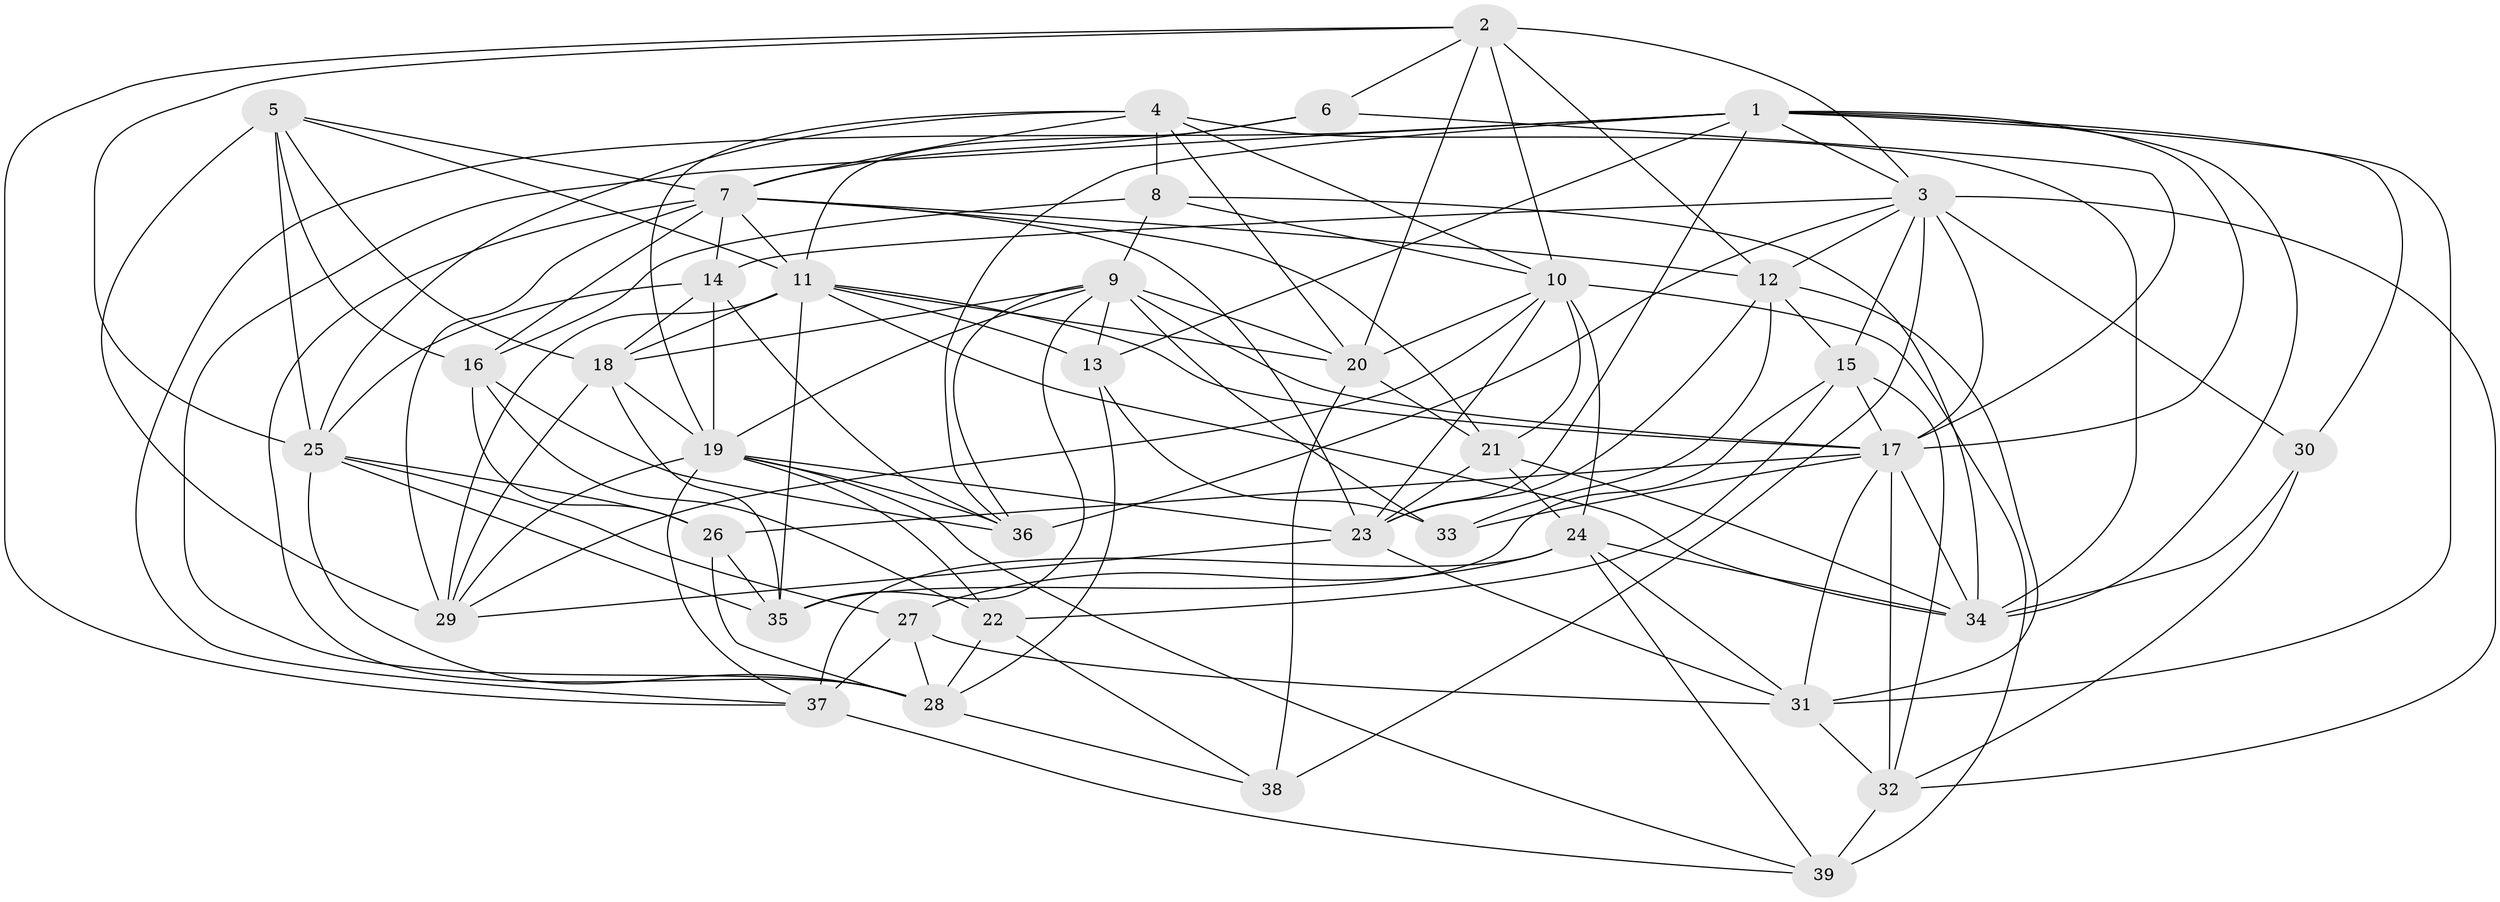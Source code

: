 // original degree distribution, {4: 1.0}
// Generated by graph-tools (version 1.1) at 2025/53/03/04/25 22:53:50]
// undirected, 39 vertices, 134 edges
graph export_dot {
  node [color=gray90,style=filled];
  1;
  2;
  3;
  4;
  5;
  6;
  7;
  8;
  9;
  10;
  11;
  12;
  13;
  14;
  15;
  16;
  17;
  18;
  19;
  20;
  21;
  22;
  23;
  24;
  25;
  26;
  27;
  28;
  29;
  30;
  31;
  32;
  33;
  34;
  35;
  36;
  37;
  38;
  39;
  1 -- 3 [weight=1.0];
  1 -- 13 [weight=1.0];
  1 -- 17 [weight=1.0];
  1 -- 23 [weight=2.0];
  1 -- 28 [weight=2.0];
  1 -- 30 [weight=1.0];
  1 -- 31 [weight=1.0];
  1 -- 34 [weight=1.0];
  1 -- 36 [weight=1.0];
  1 -- 37 [weight=1.0];
  2 -- 3 [weight=2.0];
  2 -- 6 [weight=1.0];
  2 -- 10 [weight=1.0];
  2 -- 12 [weight=1.0];
  2 -- 20 [weight=1.0];
  2 -- 25 [weight=1.0];
  2 -- 37 [weight=1.0];
  3 -- 12 [weight=1.0];
  3 -- 14 [weight=1.0];
  3 -- 15 [weight=1.0];
  3 -- 17 [weight=1.0];
  3 -- 30 [weight=1.0];
  3 -- 32 [weight=1.0];
  3 -- 36 [weight=1.0];
  3 -- 38 [weight=2.0];
  4 -- 7 [weight=1.0];
  4 -- 8 [weight=2.0];
  4 -- 10 [weight=1.0];
  4 -- 19 [weight=1.0];
  4 -- 20 [weight=1.0];
  4 -- 25 [weight=1.0];
  4 -- 34 [weight=1.0];
  5 -- 7 [weight=1.0];
  5 -- 11 [weight=1.0];
  5 -- 16 [weight=1.0];
  5 -- 18 [weight=1.0];
  5 -- 25 [weight=1.0];
  5 -- 29 [weight=1.0];
  6 -- 7 [weight=1.0];
  6 -- 11 [weight=1.0];
  6 -- 17 [weight=1.0];
  7 -- 11 [weight=1.0];
  7 -- 12 [weight=1.0];
  7 -- 14 [weight=1.0];
  7 -- 16 [weight=2.0];
  7 -- 21 [weight=1.0];
  7 -- 23 [weight=1.0];
  7 -- 28 [weight=1.0];
  7 -- 29 [weight=1.0];
  8 -- 9 [weight=1.0];
  8 -- 10 [weight=1.0];
  8 -- 16 [weight=1.0];
  8 -- 34 [weight=1.0];
  9 -- 13 [weight=1.0];
  9 -- 17 [weight=2.0];
  9 -- 18 [weight=1.0];
  9 -- 19 [weight=1.0];
  9 -- 20 [weight=1.0];
  9 -- 33 [weight=1.0];
  9 -- 35 [weight=1.0];
  9 -- 36 [weight=1.0];
  10 -- 20 [weight=1.0];
  10 -- 21 [weight=1.0];
  10 -- 23 [weight=2.0];
  10 -- 24 [weight=2.0];
  10 -- 29 [weight=1.0];
  10 -- 39 [weight=2.0];
  11 -- 13 [weight=2.0];
  11 -- 17 [weight=1.0];
  11 -- 18 [weight=1.0];
  11 -- 20 [weight=1.0];
  11 -- 29 [weight=1.0];
  11 -- 34 [weight=1.0];
  11 -- 35 [weight=2.0];
  12 -- 15 [weight=1.0];
  12 -- 23 [weight=2.0];
  12 -- 31 [weight=1.0];
  12 -- 33 [weight=1.0];
  13 -- 28 [weight=1.0];
  13 -- 33 [weight=1.0];
  14 -- 18 [weight=1.0];
  14 -- 19 [weight=2.0];
  14 -- 25 [weight=2.0];
  14 -- 36 [weight=1.0];
  15 -- 17 [weight=1.0];
  15 -- 22 [weight=1.0];
  15 -- 32 [weight=1.0];
  15 -- 35 [weight=1.0];
  16 -- 22 [weight=1.0];
  16 -- 26 [weight=2.0];
  16 -- 36 [weight=1.0];
  17 -- 26 [weight=1.0];
  17 -- 31 [weight=1.0];
  17 -- 32 [weight=1.0];
  17 -- 33 [weight=1.0];
  17 -- 34 [weight=1.0];
  18 -- 19 [weight=2.0];
  18 -- 29 [weight=1.0];
  18 -- 35 [weight=1.0];
  19 -- 22 [weight=1.0];
  19 -- 23 [weight=1.0];
  19 -- 29 [weight=1.0];
  19 -- 36 [weight=1.0];
  19 -- 37 [weight=1.0];
  19 -- 39 [weight=1.0];
  20 -- 21 [weight=1.0];
  20 -- 38 [weight=2.0];
  21 -- 23 [weight=1.0];
  21 -- 24 [weight=1.0];
  21 -- 34 [weight=1.0];
  22 -- 28 [weight=4.0];
  22 -- 38 [weight=1.0];
  23 -- 29 [weight=2.0];
  23 -- 31 [weight=1.0];
  24 -- 27 [weight=1.0];
  24 -- 31 [weight=1.0];
  24 -- 34 [weight=1.0];
  24 -- 37 [weight=1.0];
  24 -- 39 [weight=1.0];
  25 -- 26 [weight=3.0];
  25 -- 27 [weight=1.0];
  25 -- 28 [weight=1.0];
  25 -- 35 [weight=2.0];
  26 -- 28 [weight=1.0];
  26 -- 35 [weight=1.0];
  27 -- 28 [weight=1.0];
  27 -- 31 [weight=2.0];
  27 -- 37 [weight=1.0];
  28 -- 38 [weight=1.0];
  30 -- 32 [weight=1.0];
  30 -- 34 [weight=1.0];
  31 -- 32 [weight=1.0];
  32 -- 39 [weight=1.0];
  37 -- 39 [weight=1.0];
}
